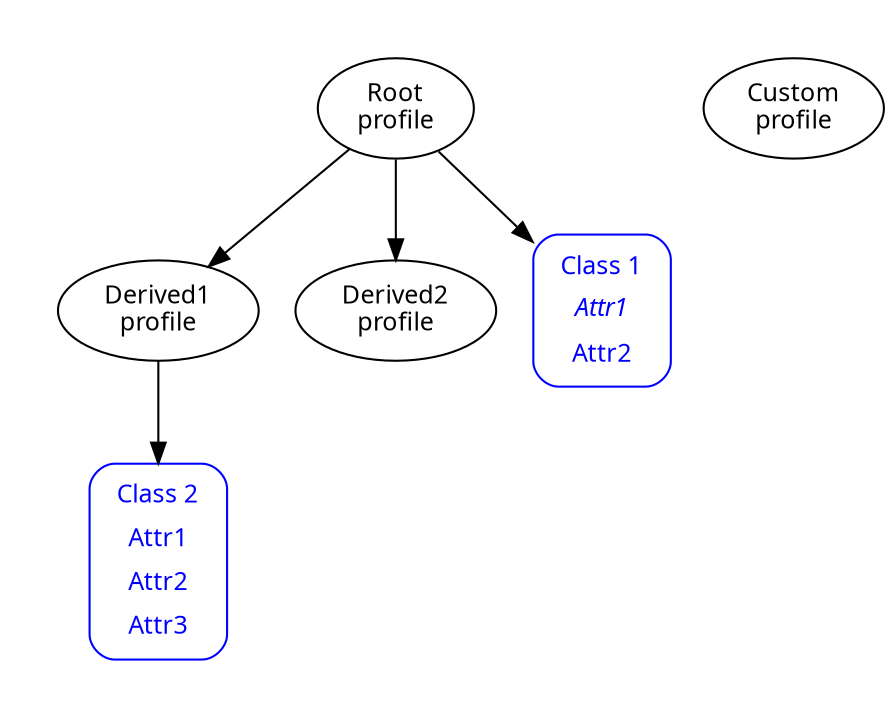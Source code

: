 digraph G {

    node [fontname="Verdana", fontsize="12"];

    subgraph cluster_0 {
	label="";
	style=invis;
	
	subgraph cluster_1 {
	    R1 [label="Root\nprofile"];
	    D1 [label="Derived1\nprofile"];
	    D2 [label="Derived2\nprofile"];
	}
	
	Rec1 [shape=record, style=rounded, color=blue, label=<<font color="blue"><table border="0" cellborder="0" cellpadding="3"><tr><td>Class 1</td></tr><tr><td><i>Attr1</i></td></tr><tr><td>Attr2</td></tr></table></font>>];
	Rec2 [shape=record, style=rounded, color=blue, label=<<font color="blue"><table border="0" cellborder="0" cellpadding="3"><tr><td>Class 2</td></tr><tr><td>Attr1</td></tr><tr><td>Attr2</td></tr><tr><td>Attr3</td></tr></table></font>>];
    }
    
    
    
    C1 [label="Custom\nprofile"];
    
    R1->D2;
    R1->D1;
    
    D1->Rec2;
    R1->Rec1;
}